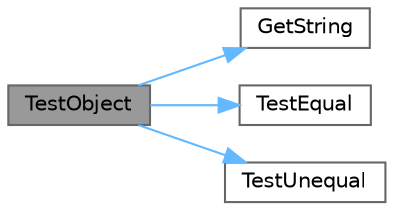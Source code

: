 digraph "TestObject"
{
 // LATEX_PDF_SIZE
  bgcolor="transparent";
  edge [fontname=Helvetica,fontsize=10,labelfontname=Helvetica,labelfontsize=10];
  node [fontname=Helvetica,fontsize=10,shape=box,height=0.2,width=0.4];
  rankdir="LR";
  Node1 [id="Node000001",label="TestObject",height=0.2,width=0.4,color="gray40", fillcolor="grey60", style="filled", fontcolor="black",tooltip=" "];
  Node1 -> Node2 [id="edge1_Node000001_Node000002",color="steelblue1",style="solid",tooltip=" "];
  Node2 [id="Node000002",label="GetString",height=0.2,width=0.4,color="grey40", fillcolor="white", style="filled",URL="$schemavalidator_8cpp.html#a6d90bf6105415d941d0ee014f2aa79c0",tooltip=" "];
  Node1 -> Node3 [id="edge2_Node000001_Node000003",color="steelblue1",style="solid",tooltip=" "];
  Node3 [id="Node000003",label="TestEqual",height=0.2,width=0.4,color="grey40", fillcolor="white", style="filled",URL="$valuetest_8cpp.html#a7215f0e515c63ea0fb6ebea7072b4784",tooltip=" "];
  Node1 -> Node4 [id="edge3_Node000001_Node000004",color="steelblue1",style="solid",tooltip=" "];
  Node4 [id="Node000004",label="TestUnequal",height=0.2,width=0.4,color="grey40", fillcolor="white", style="filled",URL="$valuetest_8cpp.html#aa7e66eb49840df8036ff9555dd60f3dd",tooltip=" "];
}
